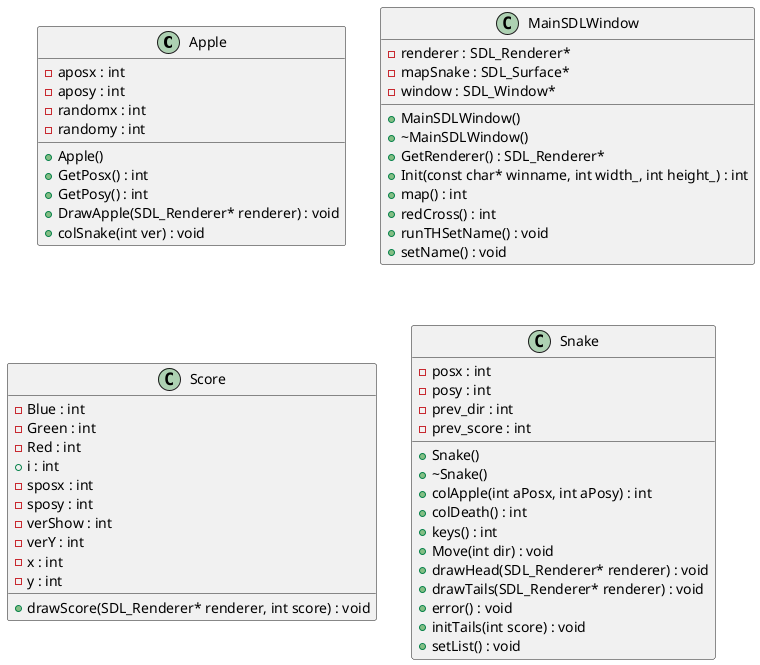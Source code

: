 @startuml





/' Objects '/

class Apple {
	+Apple()
	+GetPosx() : int
	+GetPosy() : int
	-aposx : int
	-aposy : int
	-randomx : int
	-randomy : int
	+DrawApple(SDL_Renderer* renderer) : void
	+colSnake(int ver) : void
}


class MainSDLWindow {
	+MainSDLWindow()
	+~MainSDLWindow()
	+GetRenderer() : SDL_Renderer*
	-renderer : SDL_Renderer*
	-mapSnake : SDL_Surface*
	-window : SDL_Window*
	+Init(const char* winname, int width_, int height_) : int
	+map() : int
	+redCross() : int
	+runTHSetName() : void
	+setName() : void
}


class Score {
	-Blue : int
	-Green : int
	-Red : int
	+i : int
	-sposx : int
	-sposy : int
	-verShow : int
	-verY : int
	-x : int
	-y : int
	+drawScore(SDL_Renderer* renderer, int score) : void
}


class Snake {
	+Snake()
	+~Snake()
	+colApple(int aPosx, int aPosy) : int
	+colDeath() : int
	+keys() : int
	-posx : int
	-posy : int
	-prev_dir : int
	-prev_score : int
	+Move(int dir) : void
	+drawHead(SDL_Renderer* renderer) : void
	+drawTails(SDL_Renderer* renderer) : void
	+error() : void
	+initTails(int score) : void
	+setList() : void
}





/' Inheritance relationships '/




/' Aggregation relationships '/





/' Nested objects '/



@enduml

